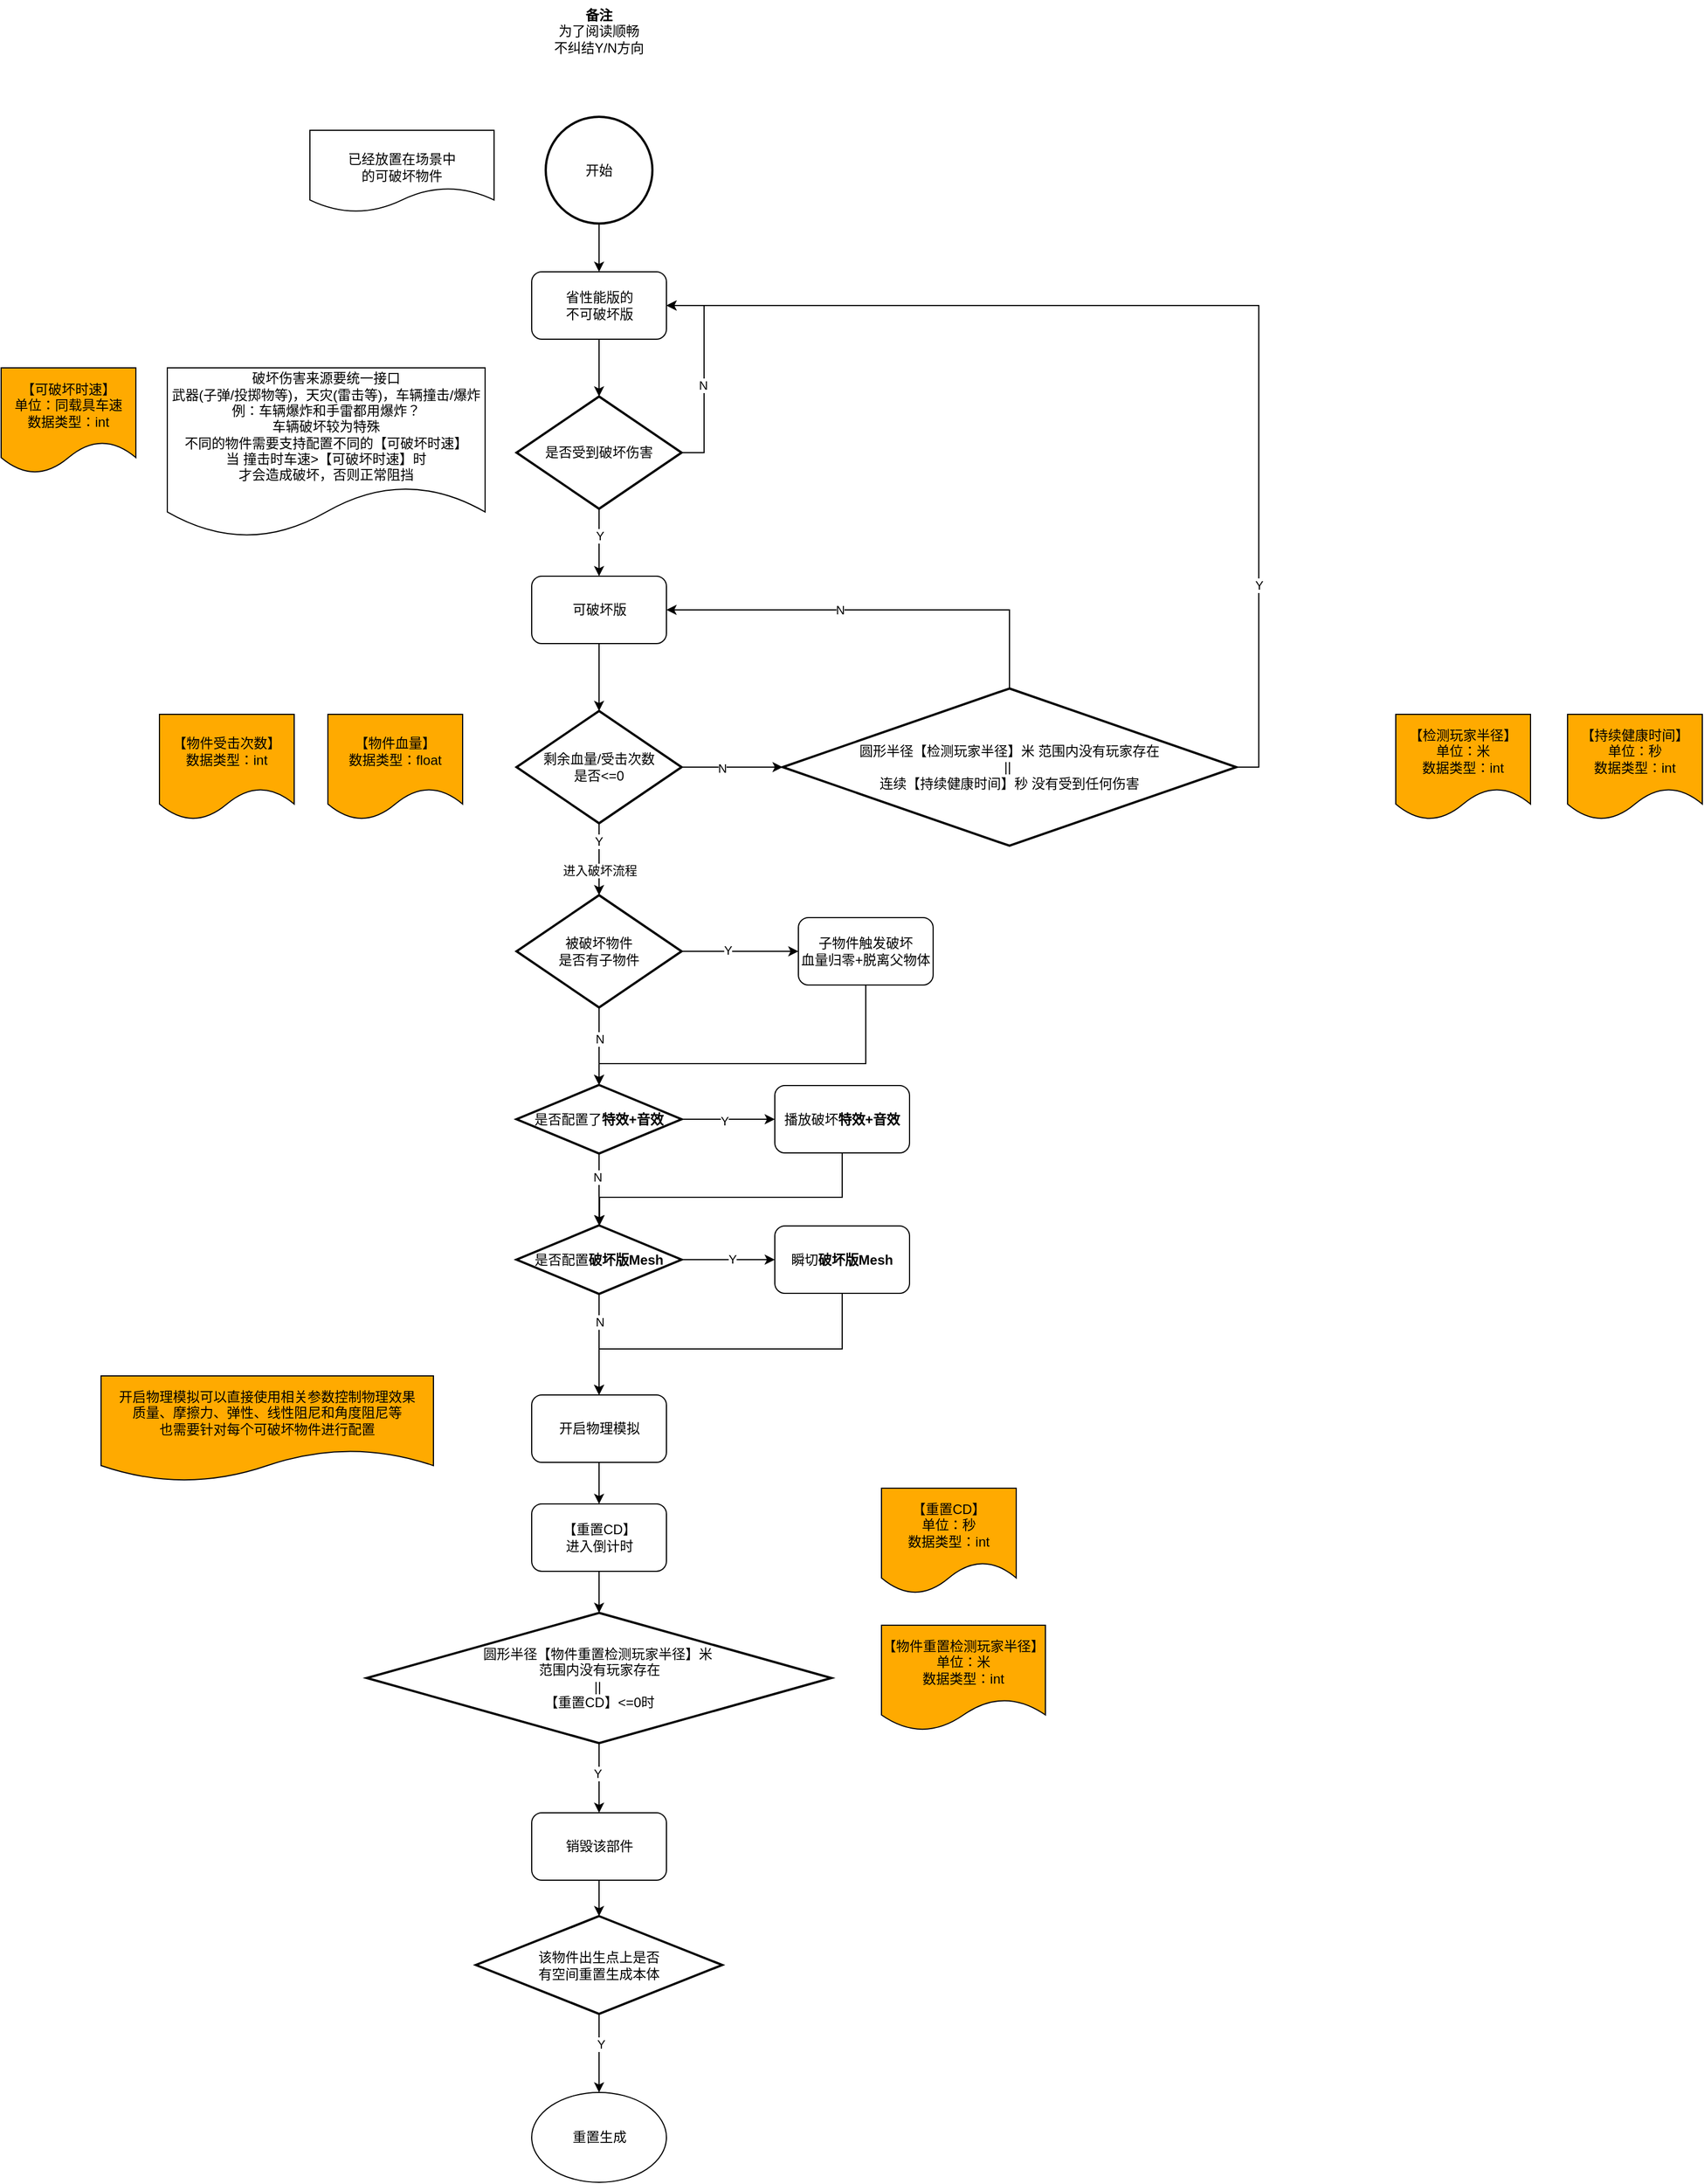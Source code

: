 <mxfile version="24.9.1">
  <diagram name="第 1 页" id="Va7lesuhmlkd4zRvfCV4">
    <mxGraphModel dx="5009" dy="2440" grid="0" gridSize="10" guides="1" tooltips="1" connect="1" arrows="1" fold="1" page="0" pageScale="1" pageWidth="827" pageHeight="1169" math="0" shadow="0">
      <root>
        <mxCell id="0" />
        <mxCell id="1" parent="0" />
        <mxCell id="n4h6cx65gVVSt2BHoM08-6" value="" style="edgeStyle=orthogonalEdgeStyle;rounded=0;orthogonalLoop=1;jettySize=auto;html=1;" parent="1" source="n4h6cx65gVVSt2BHoM08-3" target="n4h6cx65gVVSt2BHoM08-5" edge="1">
          <mxGeometry relative="1" as="geometry" />
        </mxCell>
        <mxCell id="n4h6cx65gVVSt2BHoM08-3" value="&lt;div&gt;&lt;span style=&quot;background-color: initial;&quot;&gt;开始&lt;/span&gt;&lt;/div&gt;" style="strokeWidth=2;html=1;shape=mxgraph.flowchart.start_2;whiteSpace=wrap;" parent="1" vertex="1">
          <mxGeometry x="184" y="147" width="95" height="95" as="geometry" />
        </mxCell>
        <mxCell id="n4h6cx65gVVSt2BHoM08-8" style="edgeStyle=orthogonalEdgeStyle;rounded=0;orthogonalLoop=1;jettySize=auto;html=1;exitX=1;exitY=0.5;exitDx=0;exitDy=0;exitPerimeter=0;entryX=1;entryY=0.5;entryDx=0;entryDy=0;" parent="1" source="n4h6cx65gVVSt2BHoM08-4" target="n4h6cx65gVVSt2BHoM08-5" edge="1">
          <mxGeometry relative="1" as="geometry" />
        </mxCell>
        <mxCell id="n4h6cx65gVVSt2BHoM08-9" value="N" style="edgeLabel;html=1;align=center;verticalAlign=middle;resizable=0;points=[];" parent="n4h6cx65gVVSt2BHoM08-8" vertex="1" connectable="0">
          <mxGeometry x="-0.165" y="-2" relative="1" as="geometry">
            <mxPoint x="-3" y="-3" as="offset" />
          </mxGeometry>
        </mxCell>
        <mxCell id="n4h6cx65gVVSt2BHoM08-4" value="是否受到破坏伤害" style="strokeWidth=2;html=1;shape=mxgraph.flowchart.decision;whiteSpace=wrap;" parent="1" vertex="1">
          <mxGeometry x="158" y="396" width="147" height="100" as="geometry" />
        </mxCell>
        <mxCell id="n4h6cx65gVVSt2BHoM08-5" value="省性能版的&lt;div&gt;不可破坏版&lt;/div&gt;" style="rounded=1;whiteSpace=wrap;html=1;" parent="1" vertex="1">
          <mxGeometry x="171.5" y="285" width="120" height="60" as="geometry" />
        </mxCell>
        <mxCell id="n4h6cx65gVVSt2BHoM08-7" style="edgeStyle=orthogonalEdgeStyle;rounded=0;orthogonalLoop=1;jettySize=auto;html=1;exitX=0.5;exitY=1;exitDx=0;exitDy=0;entryX=0.5;entryY=0;entryDx=0;entryDy=0;entryPerimeter=0;" parent="1" source="n4h6cx65gVVSt2BHoM08-5" target="n4h6cx65gVVSt2BHoM08-4" edge="1">
          <mxGeometry relative="1" as="geometry" />
        </mxCell>
        <mxCell id="n4h6cx65gVVSt2BHoM08-10" value="&lt;div&gt;破坏伤害来源要统一接口&lt;/div&gt;&lt;div&gt;武器(子弹/投掷物等)，天灾(雷击等)，车辆撞击/爆炸&lt;/div&gt;&lt;div&gt;例：车辆爆炸和手雷都用爆炸？&lt;/div&gt;车辆破坏较为特殊&lt;div&gt;不同的物件需要支持配置不同的【可破坏时速】&lt;/div&gt;&lt;div&gt;当 撞击时车速&amp;gt;&lt;span style=&quot;background-color: initial;&quot;&gt;【可破坏&lt;/span&gt;时速&lt;span style=&quot;background-color: initial;&quot;&gt;】&lt;/span&gt;时&lt;/div&gt;&lt;div&gt;才会造成破坏，否则正常阻挡&lt;/div&gt;" style="shape=document;whiteSpace=wrap;html=1;boundedLbl=1;" parent="1" vertex="1">
          <mxGeometry x="-153" y="370.5" width="283" height="151" as="geometry" />
        </mxCell>
        <mxCell id="n4h6cx65gVVSt2BHoM08-11" value="&lt;div style=&quot;forced-color-adjust: none; color: rgb(0, 0, 0); font-family: Helvetica; font-size: 12px; font-style: normal; font-variant-ligatures: normal; font-variant-caps: normal; font-weight: 400; letter-spacing: normal; orphans: 2; text-align: center; text-indent: 0px; text-transform: none; widows: 2; word-spacing: 0px; -webkit-text-stroke-width: 0px; white-space: normal; background-color: rgb(255, 255, 255); text-decoration-thickness: initial; text-decoration-style: initial; text-decoration-color: initial;&quot;&gt;&lt;br&gt;&lt;/div&gt;" style="text;whiteSpace=wrap;html=1;" parent="1" vertex="1">
          <mxGeometry x="426.997" y="181" width="124" height="51" as="geometry" />
        </mxCell>
        <mxCell id="n4h6cx65gVVSt2BHoM08-12" value="&lt;br&gt;&lt;div style=&quot;forced-color-adjust: none; color: rgb(0, 0, 0); font-family: Helvetica; font-size: 12px; font-style: normal; font-variant-ligatures: normal; font-variant-caps: normal; font-weight: 400; letter-spacing: normal; orphans: 2; text-indent: 0px; text-transform: none; widows: 2; word-spacing: 0px; -webkit-text-stroke-width: 0px; white-space: normal; text-decoration-thickness: initial; text-decoration-style: initial; text-decoration-color: initial; text-align: center; background-color: rgb(255, 255, 255);&quot;&gt;已经放置在场景中&lt;/div&gt;&lt;div style=&quot;forced-color-adjust: none; color: rgb(0, 0, 0); font-family: Helvetica; font-size: 12px; font-style: normal; font-variant-ligatures: normal; font-variant-caps: normal; font-weight: 400; letter-spacing: normal; orphans: 2; text-indent: 0px; text-transform: none; widows: 2; word-spacing: 0px; -webkit-text-stroke-width: 0px; white-space: normal; text-decoration-thickness: initial; text-decoration-style: initial; text-decoration-color: initial; text-align: center; background-color: rgb(255, 255, 255);&quot;&gt;的可破坏物件&lt;/div&gt;" style="shape=document;whiteSpace=wrap;html=1;boundedLbl=1;" parent="1" vertex="1">
          <mxGeometry x="-26" y="159" width="164" height="73" as="geometry" />
        </mxCell>
        <mxCell id="n4h6cx65gVVSt2BHoM08-18" style="edgeStyle=orthogonalEdgeStyle;rounded=0;orthogonalLoop=1;jettySize=auto;html=1;exitX=0.5;exitY=1;exitDx=0;exitDy=0;exitPerimeter=0;entryX=0.5;entryY=0;entryDx=0;entryDy=0;" parent="1" source="n4h6cx65gVVSt2BHoM08-13" edge="1">
          <mxGeometry relative="1" as="geometry">
            <mxPoint x="231.5" y="840" as="targetPoint" />
          </mxGeometry>
        </mxCell>
        <mxCell id="n4h6cx65gVVSt2BHoM08-19" value="进入破坏流程" style="edgeLabel;html=1;align=center;verticalAlign=middle;resizable=0;points=[];" parent="n4h6cx65gVVSt2BHoM08-18" vertex="1" connectable="0">
          <mxGeometry x="-0.156" y="-1" relative="1" as="geometry">
            <mxPoint x="1" y="15" as="offset" />
          </mxGeometry>
        </mxCell>
        <mxCell id="n4h6cx65gVVSt2BHoM08-23" value="Y" style="edgeLabel;html=1;align=center;verticalAlign=middle;resizable=0;points=[];" parent="n4h6cx65gVVSt2BHoM08-18" vertex="1" connectable="0">
          <mxGeometry x="-0.521" y="-1" relative="1" as="geometry">
            <mxPoint as="offset" />
          </mxGeometry>
        </mxCell>
        <mxCell id="n4h6cx65gVVSt2BHoM08-20" style="edgeStyle=orthogonalEdgeStyle;rounded=0;orthogonalLoop=1;jettySize=auto;html=1;exitX=1;exitY=0.5;exitDx=0;exitDy=0;exitPerimeter=0;entryX=0;entryY=0.5;entryDx=0;entryDy=0;entryPerimeter=0;" parent="1" source="n4h6cx65gVVSt2BHoM08-13" target="n4h6cx65gVVSt2BHoM08-28" edge="1">
          <mxGeometry relative="1" as="geometry">
            <Array as="points">
              <mxPoint x="375" y="726" />
              <mxPoint x="375" y="726" />
            </Array>
          </mxGeometry>
        </mxCell>
        <mxCell id="n4h6cx65gVVSt2BHoM08-21" value="N" style="edgeLabel;html=1;align=center;verticalAlign=middle;resizable=0;points=[];" parent="n4h6cx65gVVSt2BHoM08-20" vertex="1" connectable="0">
          <mxGeometry x="-0.205" y="-1" relative="1" as="geometry">
            <mxPoint as="offset" />
          </mxGeometry>
        </mxCell>
        <mxCell id="n4h6cx65gVVSt2BHoM08-13" value="剩余血量/受击次数&lt;div&gt;是否&amp;lt;=0&lt;/div&gt;" style="strokeWidth=2;html=1;shape=mxgraph.flowchart.decision;whiteSpace=wrap;" parent="1" vertex="1">
          <mxGeometry x="158" y="676" width="147" height="100" as="geometry" />
        </mxCell>
        <mxCell id="n4h6cx65gVVSt2BHoM08-14" style="edgeStyle=orthogonalEdgeStyle;rounded=0;orthogonalLoop=1;jettySize=auto;html=1;exitX=0.5;exitY=1;exitDx=0;exitDy=0;exitPerimeter=0;entryX=0.5;entryY=0;entryDx=0;entryDy=0;entryPerimeter=0;" parent="1" source="n4h6cx65gVVSt2BHoM08-24" target="n4h6cx65gVVSt2BHoM08-13" edge="1">
          <mxGeometry relative="1" as="geometry" />
        </mxCell>
        <mxCell id="uieIQEx0IR_x6s4_1cCk-11" style="edgeStyle=orthogonalEdgeStyle;rounded=0;orthogonalLoop=1;jettySize=auto;html=1;exitX=1;exitY=0.5;exitDx=0;exitDy=0;exitPerimeter=0;" edge="1" parent="1" source="n4h6cx65gVVSt2BHoM08-16" target="uieIQEx0IR_x6s4_1cCk-10">
          <mxGeometry relative="1" as="geometry" />
        </mxCell>
        <mxCell id="uieIQEx0IR_x6s4_1cCk-12" value="Y" style="edgeLabel;html=1;align=center;verticalAlign=middle;resizable=0;points=[];" vertex="1" connectable="0" parent="uieIQEx0IR_x6s4_1cCk-11">
          <mxGeometry x="-0.221" y="1" relative="1" as="geometry">
            <mxPoint as="offset" />
          </mxGeometry>
        </mxCell>
        <mxCell id="uieIQEx0IR_x6s4_1cCk-15" style="edgeStyle=orthogonalEdgeStyle;rounded=0;orthogonalLoop=1;jettySize=auto;html=1;exitX=0.5;exitY=1;exitDx=0;exitDy=0;exitPerimeter=0;entryX=0.5;entryY=0;entryDx=0;entryDy=0;entryPerimeter=0;" edge="1" parent="1" source="n4h6cx65gVVSt2BHoM08-16" target="uieIQEx0IR_x6s4_1cCk-18">
          <mxGeometry relative="1" as="geometry">
            <mxPoint x="231.5" y="1038" as="targetPoint" />
          </mxGeometry>
        </mxCell>
        <mxCell id="uieIQEx0IR_x6s4_1cCk-17" value="N" style="edgeLabel;html=1;align=center;verticalAlign=middle;resizable=0;points=[];" vertex="1" connectable="0" parent="uieIQEx0IR_x6s4_1cCk-15">
          <mxGeometry x="-0.187" relative="1" as="geometry">
            <mxPoint as="offset" />
          </mxGeometry>
        </mxCell>
        <mxCell id="n4h6cx65gVVSt2BHoM08-16" value="被破坏物件&lt;div&gt;是否有子物件&lt;/div&gt;" style="strokeWidth=2;html=1;shape=mxgraph.flowchart.decision;whiteSpace=wrap;" parent="1" vertex="1">
          <mxGeometry x="158" y="840" width="147" height="100" as="geometry" />
        </mxCell>
        <mxCell id="n4h6cx65gVVSt2BHoM08-25" value="" style="edgeStyle=orthogonalEdgeStyle;rounded=0;orthogonalLoop=1;jettySize=auto;html=1;exitX=0.5;exitY=1;exitDx=0;exitDy=0;exitPerimeter=0;entryX=0.5;entryY=0;entryDx=0;entryDy=0;entryPerimeter=0;" parent="1" source="n4h6cx65gVVSt2BHoM08-4" target="n4h6cx65gVVSt2BHoM08-24" edge="1">
          <mxGeometry relative="1" as="geometry">
            <mxPoint x="232" y="496" as="sourcePoint" />
            <mxPoint x="232" y="676" as="targetPoint" />
          </mxGeometry>
        </mxCell>
        <mxCell id="n4h6cx65gVVSt2BHoM08-26" value="Y" style="edgeLabel;html=1;align=center;verticalAlign=middle;resizable=0;points=[];" parent="n4h6cx65gVVSt2BHoM08-25" vertex="1" connectable="0">
          <mxGeometry x="-0.286" y="-3" relative="1" as="geometry">
            <mxPoint x="3" y="2" as="offset" />
          </mxGeometry>
        </mxCell>
        <mxCell id="n4h6cx65gVVSt2BHoM08-24" value="可破坏版" style="rounded=1;whiteSpace=wrap;html=1;" parent="1" vertex="1">
          <mxGeometry x="171.5" y="556" width="120" height="60" as="geometry" />
        </mxCell>
        <mxCell id="n4h6cx65gVVSt2BHoM08-29" style="edgeStyle=orthogonalEdgeStyle;rounded=0;orthogonalLoop=1;jettySize=auto;html=1;exitX=1;exitY=0.5;exitDx=0;exitDy=0;exitPerimeter=0;entryX=1;entryY=0.5;entryDx=0;entryDy=0;" parent="1" source="n4h6cx65gVVSt2BHoM08-28" target="n4h6cx65gVVSt2BHoM08-5" edge="1">
          <mxGeometry relative="1" as="geometry" />
        </mxCell>
        <mxCell id="uieIQEx0IR_x6s4_1cCk-6" value="Y" style="edgeLabel;html=1;align=center;verticalAlign=middle;resizable=0;points=[];" vertex="1" connectable="0" parent="n4h6cx65gVVSt2BHoM08-29">
          <mxGeometry x="-0.622" y="-2" relative="1" as="geometry">
            <mxPoint x="-2" y="-1" as="offset" />
          </mxGeometry>
        </mxCell>
        <mxCell id="uieIQEx0IR_x6s4_1cCk-8" style="edgeStyle=orthogonalEdgeStyle;rounded=0;orthogonalLoop=1;jettySize=auto;html=1;exitX=0.5;exitY=0;exitDx=0;exitDy=0;exitPerimeter=0;entryX=1;entryY=0.5;entryDx=0;entryDy=0;" edge="1" parent="1" source="n4h6cx65gVVSt2BHoM08-28" target="n4h6cx65gVVSt2BHoM08-24">
          <mxGeometry relative="1" as="geometry" />
        </mxCell>
        <mxCell id="uieIQEx0IR_x6s4_1cCk-9" value="N" style="edgeLabel;html=1;align=center;verticalAlign=middle;resizable=0;points=[];" vertex="1" connectable="0" parent="uieIQEx0IR_x6s4_1cCk-8">
          <mxGeometry x="0.104" y="2" relative="1" as="geometry">
            <mxPoint x="-14" y="-2" as="offset" />
          </mxGeometry>
        </mxCell>
        <mxCell id="n4h6cx65gVVSt2BHoM08-28" value="圆形半径【检测玩家半径】米 范围内没有玩家存在&lt;div&gt;&lt;span style=&quot;background-color: initial;&quot;&gt;||&amp;nbsp;&lt;/span&gt;&lt;div&gt;连续【持续健康时间】秒 没有受到任何伤害&lt;/div&gt;&lt;/div&gt;" style="strokeWidth=2;html=1;shape=mxgraph.flowchart.decision;whiteSpace=wrap;" parent="1" vertex="1">
          <mxGeometry x="395" y="656" width="404" height="140" as="geometry" />
        </mxCell>
        <mxCell id="uieIQEx0IR_x6s4_1cCk-2" value="【可破坏时速】&lt;div&gt;单位：同载具车速&lt;/div&gt;&lt;div&gt;数据类型：int&lt;/div&gt;" style="shape=document;whiteSpace=wrap;html=1;boundedLbl=1;fillColor=#FFAA00;strokeColor=#000000;" vertex="1" parent="1">
          <mxGeometry x="-301" y="370.5" width="120" height="94" as="geometry" />
        </mxCell>
        <mxCell id="uieIQEx0IR_x6s4_1cCk-3" value="【检测玩家半径】&lt;div&gt;单位：米&lt;/div&gt;&lt;div&gt;数据类型：int&lt;/div&gt;" style="shape=document;whiteSpace=wrap;html=1;boundedLbl=1;fillColor=#FFAA00;strokeColor=#000000;" vertex="1" parent="1">
          <mxGeometry x="941" y="679" width="120" height="94" as="geometry" />
        </mxCell>
        <mxCell id="uieIQEx0IR_x6s4_1cCk-4" value="【持续健康时间】&lt;div&gt;单位：秒&lt;/div&gt;&lt;div&gt;数据类型：int&lt;/div&gt;" style="shape=document;whiteSpace=wrap;html=1;boundedLbl=1;fillColor=#FFAA00;strokeColor=#000000;" vertex="1" parent="1">
          <mxGeometry x="1094" y="679" width="120" height="94" as="geometry" />
        </mxCell>
        <mxCell id="uieIQEx0IR_x6s4_1cCk-7" value="&lt;div&gt;&lt;b style=&quot;background-color: initial;&quot;&gt;备注&lt;/b&gt;&lt;/div&gt;为了阅读顺畅&lt;div&gt;不纠结Y/N方向&lt;/div&gt;" style="text;html=1;align=center;verticalAlign=middle;whiteSpace=wrap;rounded=0;" vertex="1" parent="1">
          <mxGeometry x="166" y="43" width="131" height="56" as="geometry" />
        </mxCell>
        <mxCell id="uieIQEx0IR_x6s4_1cCk-10" value="子物件&lt;span style=&quot;background-color: initial;&quot;&gt;触发破坏&lt;/span&gt;&lt;div&gt;&lt;div&gt;血量归零+脱离父物体&lt;/div&gt;&lt;/div&gt;" style="rounded=1;whiteSpace=wrap;html=1;" vertex="1" parent="1">
          <mxGeometry x="409" y="860" width="120" height="60" as="geometry" />
        </mxCell>
        <mxCell id="uieIQEx0IR_x6s4_1cCk-13" value="【物件血量】&lt;div&gt;数据类型：float&lt;/div&gt;" style="shape=document;whiteSpace=wrap;html=1;boundedLbl=1;fillColor=#FFAA00;strokeColor=#000000;" vertex="1" parent="1">
          <mxGeometry x="-10" y="679" width="120" height="94" as="geometry" />
        </mxCell>
        <mxCell id="uieIQEx0IR_x6s4_1cCk-14" value="【物件受击次数】&lt;div&gt;数据类型：int&lt;/div&gt;" style="shape=document;whiteSpace=wrap;html=1;boundedLbl=1;fillColor=#FFAA00;strokeColor=#000000;" vertex="1" parent="1">
          <mxGeometry x="-160" y="679" width="120" height="94" as="geometry" />
        </mxCell>
        <mxCell id="uieIQEx0IR_x6s4_1cCk-21" style="edgeStyle=orthogonalEdgeStyle;rounded=0;orthogonalLoop=1;jettySize=auto;html=1;exitX=1;exitY=0.5;exitDx=0;exitDy=0;exitPerimeter=0;" edge="1" parent="1" source="uieIQEx0IR_x6s4_1cCk-18" target="uieIQEx0IR_x6s4_1cCk-19">
          <mxGeometry relative="1" as="geometry" />
        </mxCell>
        <mxCell id="uieIQEx0IR_x6s4_1cCk-22" value="Y" style="edgeLabel;html=1;align=center;verticalAlign=middle;resizable=0;points=[];" vertex="1" connectable="0" parent="uieIQEx0IR_x6s4_1cCk-21">
          <mxGeometry x="-0.092" y="-1" relative="1" as="geometry">
            <mxPoint as="offset" />
          </mxGeometry>
        </mxCell>
        <mxCell id="uieIQEx0IR_x6s4_1cCk-18" value="是否配置了&lt;b&gt;特效+音效&lt;/b&gt;" style="strokeWidth=2;html=1;shape=mxgraph.flowchart.decision;whiteSpace=wrap;" vertex="1" parent="1">
          <mxGeometry x="158" y="1009" width="147" height="61" as="geometry" />
        </mxCell>
        <mxCell id="uieIQEx0IR_x6s4_1cCk-25" style="edgeStyle=orthogonalEdgeStyle;rounded=0;orthogonalLoop=1;jettySize=auto;html=1;exitX=0.5;exitY=1;exitDx=0;exitDy=0;" edge="1" parent="1" source="uieIQEx0IR_x6s4_1cCk-19" target="uieIQEx0IR_x6s4_1cCk-23">
          <mxGeometry relative="1" as="geometry">
            <Array as="points">
              <mxPoint x="448" y="1109" />
              <mxPoint x="232" y="1109" />
            </Array>
          </mxGeometry>
        </mxCell>
        <mxCell id="uieIQEx0IR_x6s4_1cCk-19" value="播放破坏&lt;b&gt;特效+音效&lt;/b&gt;" style="rounded=1;whiteSpace=wrap;html=1;" vertex="1" parent="1">
          <mxGeometry x="388" y="1009.5" width="120" height="60" as="geometry" />
        </mxCell>
        <mxCell id="uieIQEx0IR_x6s4_1cCk-20" style="edgeStyle=orthogonalEdgeStyle;rounded=0;orthogonalLoop=1;jettySize=auto;html=1;exitX=0.5;exitY=1;exitDx=0;exitDy=0;entryX=0.5;entryY=0;entryDx=0;entryDy=0;entryPerimeter=0;" edge="1" parent="1" source="uieIQEx0IR_x6s4_1cCk-10" target="uieIQEx0IR_x6s4_1cCk-18">
          <mxGeometry relative="1" as="geometry">
            <Array as="points">
              <mxPoint x="469" y="990" />
              <mxPoint x="232" y="990" />
            </Array>
          </mxGeometry>
        </mxCell>
        <mxCell id="uieIQEx0IR_x6s4_1cCk-27" style="edgeStyle=orthogonalEdgeStyle;rounded=0;orthogonalLoop=1;jettySize=auto;html=1;exitX=1;exitY=0.5;exitDx=0;exitDy=0;exitPerimeter=0;entryX=0;entryY=0.5;entryDx=0;entryDy=0;" edge="1" parent="1" source="uieIQEx0IR_x6s4_1cCk-23" target="uieIQEx0IR_x6s4_1cCk-26">
          <mxGeometry relative="1" as="geometry" />
        </mxCell>
        <mxCell id="uieIQEx0IR_x6s4_1cCk-28" value="Y" style="edgeLabel;html=1;align=center;verticalAlign=middle;resizable=0;points=[];" vertex="1" connectable="0" parent="uieIQEx0IR_x6s4_1cCk-27">
          <mxGeometry x="0.079" y="1" relative="1" as="geometry">
            <mxPoint as="offset" />
          </mxGeometry>
        </mxCell>
        <mxCell id="uieIQEx0IR_x6s4_1cCk-33" style="edgeStyle=orthogonalEdgeStyle;rounded=0;orthogonalLoop=1;jettySize=auto;html=1;exitX=0.5;exitY=1;exitDx=0;exitDy=0;exitPerimeter=0;entryX=0.5;entryY=0;entryDx=0;entryDy=0;" edge="1" parent="1" source="uieIQEx0IR_x6s4_1cCk-23" target="uieIQEx0IR_x6s4_1cCk-32">
          <mxGeometry relative="1" as="geometry" />
        </mxCell>
        <mxCell id="uieIQEx0IR_x6s4_1cCk-37" value="N" style="edgeLabel;html=1;align=center;verticalAlign=middle;resizable=0;points=[];" vertex="1" connectable="0" parent="uieIQEx0IR_x6s4_1cCk-33">
          <mxGeometry x="-0.571" y="1" relative="1" as="geometry">
            <mxPoint x="-1" y="5" as="offset" />
          </mxGeometry>
        </mxCell>
        <mxCell id="uieIQEx0IR_x6s4_1cCk-23" value="是否配置&lt;b&gt;破坏版Mesh&lt;/b&gt;" style="strokeWidth=2;html=1;shape=mxgraph.flowchart.decision;whiteSpace=wrap;" vertex="1" parent="1">
          <mxGeometry x="158" y="1134" width="147" height="61" as="geometry" />
        </mxCell>
        <mxCell id="uieIQEx0IR_x6s4_1cCk-24" style="edgeStyle=orthogonalEdgeStyle;rounded=0;orthogonalLoop=1;jettySize=auto;html=1;exitX=0.5;exitY=1;exitDx=0;exitDy=0;exitPerimeter=0;entryX=0.5;entryY=0;entryDx=0;entryDy=0;entryPerimeter=0;" edge="1" parent="1" source="uieIQEx0IR_x6s4_1cCk-18" target="uieIQEx0IR_x6s4_1cCk-23">
          <mxGeometry relative="1" as="geometry" />
        </mxCell>
        <mxCell id="uieIQEx0IR_x6s4_1cCk-31" value="N" style="edgeLabel;html=1;align=center;verticalAlign=middle;resizable=0;points=[];" vertex="1" connectable="0" parent="uieIQEx0IR_x6s4_1cCk-24">
          <mxGeometry x="-0.349" y="-2" relative="1" as="geometry">
            <mxPoint as="offset" />
          </mxGeometry>
        </mxCell>
        <mxCell id="uieIQEx0IR_x6s4_1cCk-36" style="edgeStyle=orthogonalEdgeStyle;rounded=0;orthogonalLoop=1;jettySize=auto;html=1;exitX=0.5;exitY=1;exitDx=0;exitDy=0;entryX=0.5;entryY=0;entryDx=0;entryDy=0;" edge="1" parent="1" source="uieIQEx0IR_x6s4_1cCk-26" target="uieIQEx0IR_x6s4_1cCk-32">
          <mxGeometry relative="1" as="geometry">
            <Array as="points">
              <mxPoint x="448" y="1244" />
              <mxPoint x="232" y="1244" />
            </Array>
          </mxGeometry>
        </mxCell>
        <mxCell id="uieIQEx0IR_x6s4_1cCk-26" value="瞬切&lt;b&gt;破坏版Mesh&lt;/b&gt;" style="rounded=1;whiteSpace=wrap;html=1;" vertex="1" parent="1">
          <mxGeometry x="388" y="1134.5" width="120" height="60" as="geometry" />
        </mxCell>
        <mxCell id="uieIQEx0IR_x6s4_1cCk-32" value="开启物理模拟" style="rounded=1;whiteSpace=wrap;html=1;" vertex="1" parent="1">
          <mxGeometry x="171.5" y="1285" width="120" height="60" as="geometry" />
        </mxCell>
        <mxCell id="uieIQEx0IR_x6s4_1cCk-34" value="开启物理模拟可以直接使用相关参数控制物理效果&lt;div&gt;质量、摩擦力、弹性、线性阻尼和角度阻尼等&lt;/div&gt;&lt;div&gt;也需要针对每个可破坏物件进行配置&lt;/div&gt;" style="shape=document;whiteSpace=wrap;html=1;boundedLbl=1;fillColor=#FFAA00;strokeColor=#000000;" vertex="1" parent="1">
          <mxGeometry x="-212" y="1268" width="296" height="94" as="geometry" />
        </mxCell>
        <mxCell id="uieIQEx0IR_x6s4_1cCk-46" style="edgeStyle=orthogonalEdgeStyle;rounded=0;orthogonalLoop=1;jettySize=auto;html=1;exitX=0.5;exitY=1;exitDx=0;exitDy=0;exitPerimeter=0;entryX=0.5;entryY=0;entryDx=0;entryDy=0;" edge="1" parent="1" source="uieIQEx0IR_x6s4_1cCk-35" target="uieIQEx0IR_x6s4_1cCk-45">
          <mxGeometry relative="1" as="geometry" />
        </mxCell>
        <mxCell id="uieIQEx0IR_x6s4_1cCk-48" value="Y" style="edgeLabel;html=1;align=center;verticalAlign=middle;resizable=0;points=[];" vertex="1" connectable="0" parent="uieIQEx0IR_x6s4_1cCk-46">
          <mxGeometry x="-0.138" y="-2" relative="1" as="geometry">
            <mxPoint as="offset" />
          </mxGeometry>
        </mxCell>
        <mxCell id="uieIQEx0IR_x6s4_1cCk-35" value="圆形半径【物件重置检测玩家半径】米&amp;nbsp;&lt;div&gt;范围内没有玩家存在&lt;div&gt;&lt;span style=&quot;background-color: initial;&quot;&gt;||&amp;nbsp;&lt;/span&gt;&lt;div&gt;【重置CD】&amp;lt;=0时&lt;/div&gt;&lt;/div&gt;&lt;/div&gt;" style="strokeWidth=2;html=1;shape=mxgraph.flowchart.decision;whiteSpace=wrap;" vertex="1" parent="1">
          <mxGeometry x="24.63" y="1479" width="413.75" height="116" as="geometry" />
        </mxCell>
        <mxCell id="uieIQEx0IR_x6s4_1cCk-38" style="edgeStyle=orthogonalEdgeStyle;rounded=0;orthogonalLoop=1;jettySize=auto;html=1;exitX=0.5;exitY=1;exitDx=0;exitDy=0;entryX=0.5;entryY=0;entryDx=0;entryDy=0;entryPerimeter=0;" edge="1" parent="1" source="uieIQEx0IR_x6s4_1cCk-41" target="uieIQEx0IR_x6s4_1cCk-35">
          <mxGeometry relative="1" as="geometry" />
        </mxCell>
        <mxCell id="uieIQEx0IR_x6s4_1cCk-39" value="【物件重置检测玩家半径】&lt;div&gt;单位：米&lt;/div&gt;&lt;div&gt;数据类型：int&lt;/div&gt;" style="shape=document;whiteSpace=wrap;html=1;boundedLbl=1;fillColor=#FFAA00;strokeColor=#000000;" vertex="1" parent="1">
          <mxGeometry x="483" y="1490" width="146" height="94" as="geometry" />
        </mxCell>
        <mxCell id="uieIQEx0IR_x6s4_1cCk-40" value="【重置CD】&lt;div&gt;单位：秒&lt;/div&gt;&lt;div&gt;数据类型：int&lt;/div&gt;" style="shape=document;whiteSpace=wrap;html=1;boundedLbl=1;fillColor=#FFAA00;strokeColor=#000000;" vertex="1" parent="1">
          <mxGeometry x="483" y="1368" width="120" height="94" as="geometry" />
        </mxCell>
        <mxCell id="uieIQEx0IR_x6s4_1cCk-42" value="" style="edgeStyle=orthogonalEdgeStyle;rounded=0;orthogonalLoop=1;jettySize=auto;html=1;exitX=0.5;exitY=1;exitDx=0;exitDy=0;entryX=0.5;entryY=0;entryDx=0;entryDy=0;entryPerimeter=0;" edge="1" parent="1" source="uieIQEx0IR_x6s4_1cCk-32" target="uieIQEx0IR_x6s4_1cCk-41">
          <mxGeometry relative="1" as="geometry">
            <mxPoint x="232" y="1345" as="sourcePoint" />
            <mxPoint x="232" y="1495" as="targetPoint" />
          </mxGeometry>
        </mxCell>
        <mxCell id="uieIQEx0IR_x6s4_1cCk-41" value="【重置CD】&lt;div&gt;进入倒计时&lt;/div&gt;" style="rounded=1;whiteSpace=wrap;html=1;" vertex="1" parent="1">
          <mxGeometry x="171.5" y="1382" width="120" height="60" as="geometry" />
        </mxCell>
        <mxCell id="uieIQEx0IR_x6s4_1cCk-45" value="销毁该部件" style="rounded=1;whiteSpace=wrap;html=1;" vertex="1" parent="1">
          <mxGeometry x="171.51" y="1657" width="120" height="60" as="geometry" />
        </mxCell>
        <mxCell id="uieIQEx0IR_x6s4_1cCk-52" style="edgeStyle=orthogonalEdgeStyle;rounded=0;orthogonalLoop=1;jettySize=auto;html=1;exitX=0.5;exitY=1;exitDx=0;exitDy=0;exitPerimeter=0;entryX=0.5;entryY=0;entryDx=0;entryDy=0;" edge="1" parent="1" source="uieIQEx0IR_x6s4_1cCk-49" target="uieIQEx0IR_x6s4_1cCk-51">
          <mxGeometry relative="1" as="geometry" />
        </mxCell>
        <mxCell id="uieIQEx0IR_x6s4_1cCk-53" value="Y" style="edgeLabel;html=1;align=center;verticalAlign=middle;resizable=0;points=[];" vertex="1" connectable="0" parent="uieIQEx0IR_x6s4_1cCk-52">
          <mxGeometry x="-0.246" y="1" relative="1" as="geometry">
            <mxPoint as="offset" />
          </mxGeometry>
        </mxCell>
        <mxCell id="uieIQEx0IR_x6s4_1cCk-49" value="该物件出生点上是否&lt;div&gt;有空间重置生成本体&lt;/div&gt;" style="strokeWidth=2;html=1;shape=mxgraph.flowchart.decision;whiteSpace=wrap;" vertex="1" parent="1">
          <mxGeometry x="121.82" y="1749" width="219.37" height="87" as="geometry" />
        </mxCell>
        <mxCell id="uieIQEx0IR_x6s4_1cCk-50" style="edgeStyle=orthogonalEdgeStyle;rounded=0;orthogonalLoop=1;jettySize=auto;html=1;exitX=0.5;exitY=1;exitDx=0;exitDy=0;entryX=0.5;entryY=0;entryDx=0;entryDy=0;entryPerimeter=0;" edge="1" parent="1" source="uieIQEx0IR_x6s4_1cCk-45" target="uieIQEx0IR_x6s4_1cCk-49">
          <mxGeometry relative="1" as="geometry" />
        </mxCell>
        <mxCell id="uieIQEx0IR_x6s4_1cCk-51" value="重置生成" style="ellipse;whiteSpace=wrap;html=1;" vertex="1" parent="1">
          <mxGeometry x="171.5" y="1906" width="120" height="80" as="geometry" />
        </mxCell>
      </root>
    </mxGraphModel>
  </diagram>
</mxfile>
